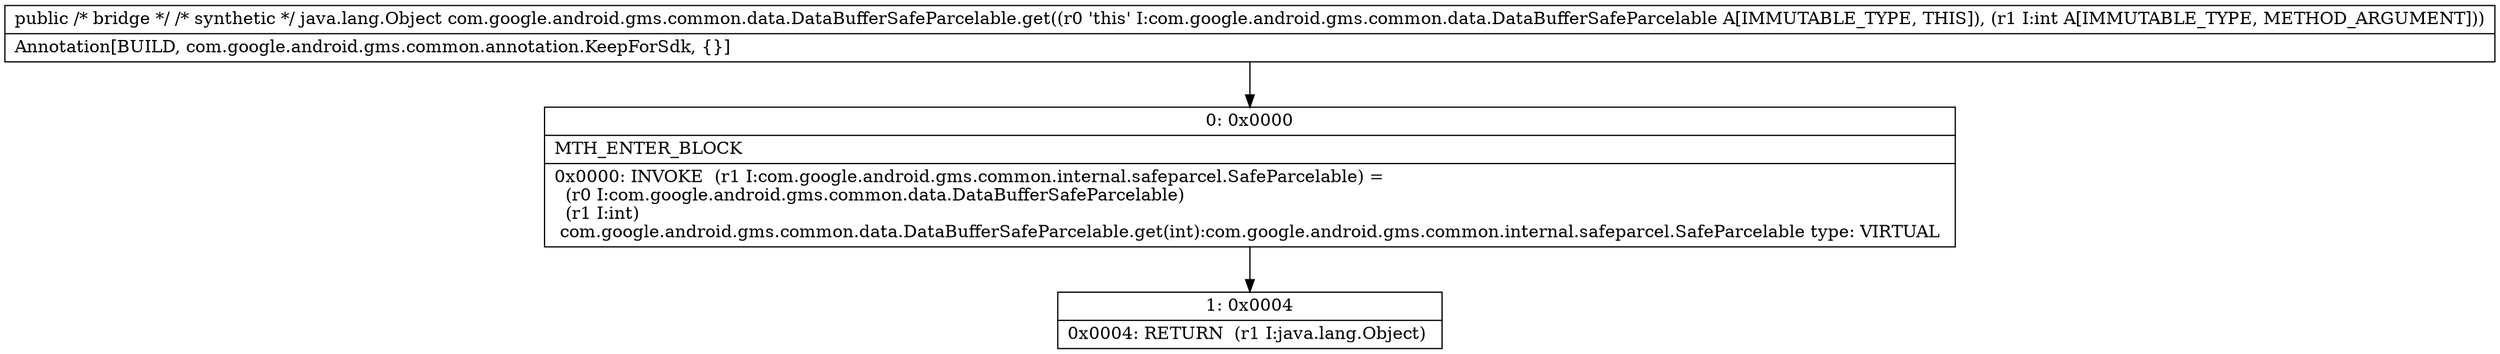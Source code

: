 digraph "CFG forcom.google.android.gms.common.data.DataBufferSafeParcelable.get(I)Ljava\/lang\/Object;" {
Node_0 [shape=record,label="{0\:\ 0x0000|MTH_ENTER_BLOCK\l|0x0000: INVOKE  (r1 I:com.google.android.gms.common.internal.safeparcel.SafeParcelable) = \l  (r0 I:com.google.android.gms.common.data.DataBufferSafeParcelable)\l  (r1 I:int)\l com.google.android.gms.common.data.DataBufferSafeParcelable.get(int):com.google.android.gms.common.internal.safeparcel.SafeParcelable type: VIRTUAL \l}"];
Node_1 [shape=record,label="{1\:\ 0x0004|0x0004: RETURN  (r1 I:java.lang.Object) \l}"];
MethodNode[shape=record,label="{public \/* bridge *\/ \/* synthetic *\/ java.lang.Object com.google.android.gms.common.data.DataBufferSafeParcelable.get((r0 'this' I:com.google.android.gms.common.data.DataBufferSafeParcelable A[IMMUTABLE_TYPE, THIS]), (r1 I:int A[IMMUTABLE_TYPE, METHOD_ARGUMENT]))  | Annotation[BUILD, com.google.android.gms.common.annotation.KeepForSdk, \{\}]\l}"];
MethodNode -> Node_0;
Node_0 -> Node_1;
}

